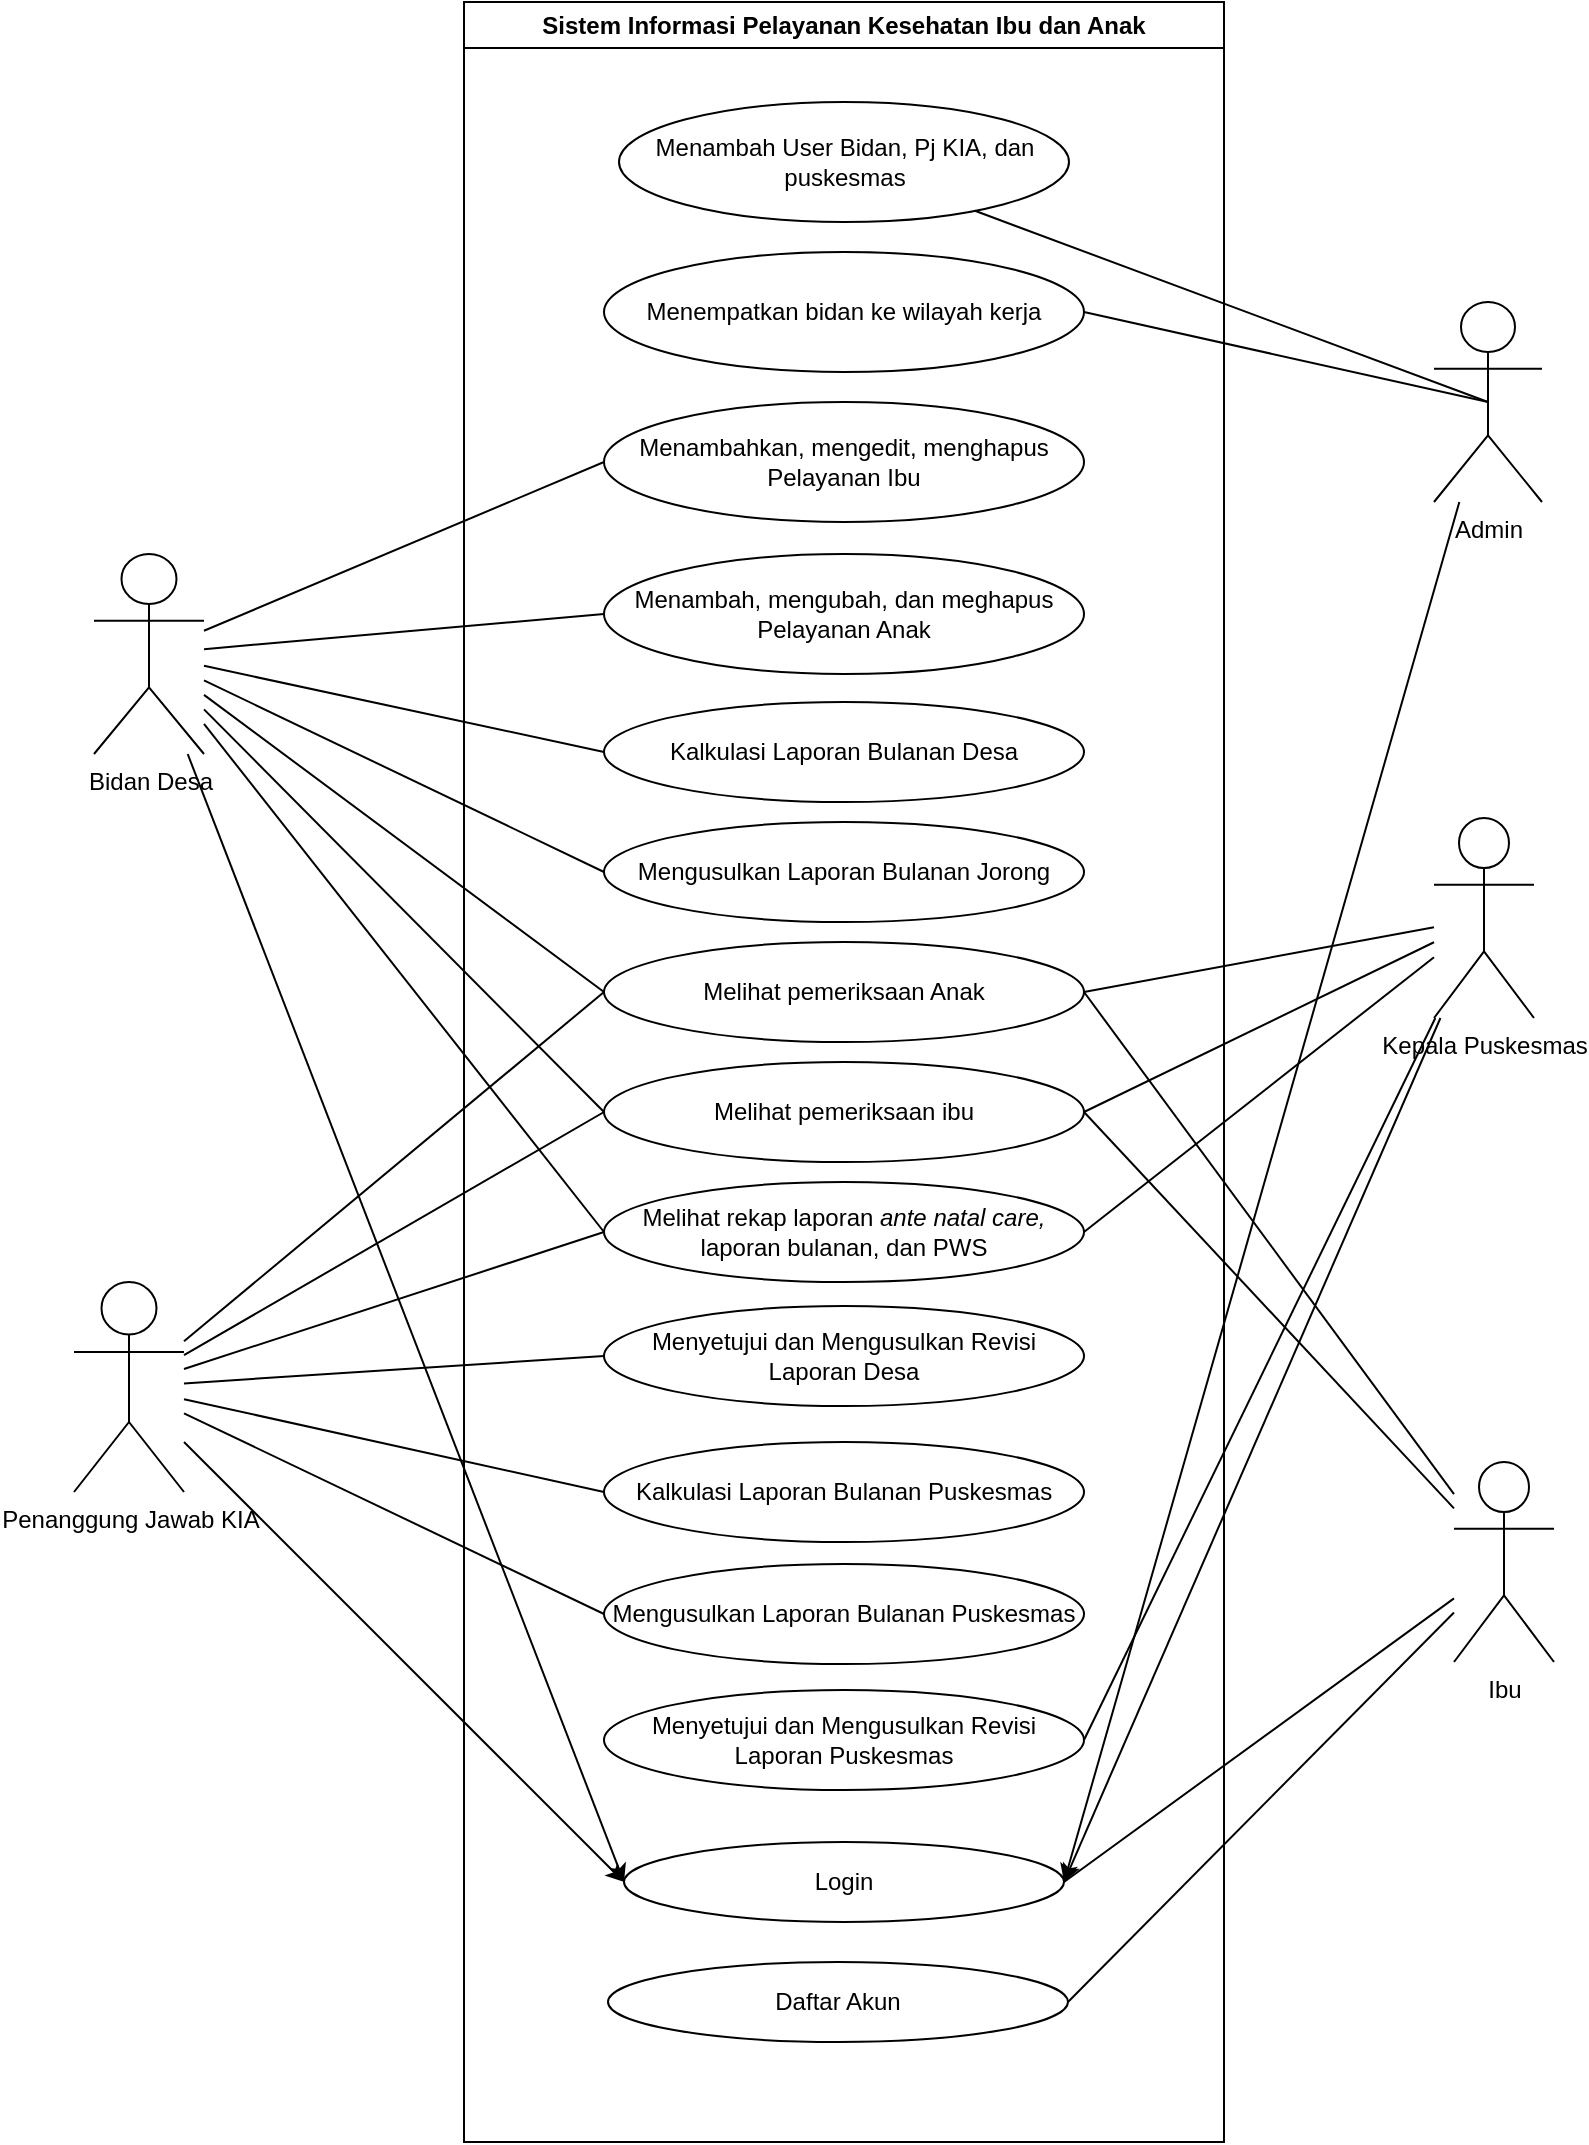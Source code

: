 <mxfile version="23.1.2" type="github">
  <diagram name="Page-1" id="CFJREvx6cZoQgNaRs25g">
    <mxGraphModel dx="2341" dy="1742" grid="1" gridSize="10" guides="1" tooltips="1" connect="1" arrows="1" fold="1" page="1" pageScale="1" pageWidth="850" pageHeight="1100" math="0" shadow="0">
      <root>
        <mxCell id="0" />
        <mxCell id="1" parent="0" />
        <mxCell id="xSBarZUeU0RwM8tnsHTc-1" value="Sistem Informasi Pelayanan Kesehatan Ibu dan Anak" style="swimlane;whiteSpace=wrap;html=1;" vertex="1" parent="1">
          <mxGeometry x="1115" width="380" height="1070" as="geometry" />
        </mxCell>
        <mxCell id="xSBarZUeU0RwM8tnsHTc-8" value="Menambah User Bidan, Pj KIA, dan puskesmas" style="ellipse;whiteSpace=wrap;html=1;" vertex="1" parent="xSBarZUeU0RwM8tnsHTc-1">
          <mxGeometry x="77.5" y="50" width="225" height="60" as="geometry" />
        </mxCell>
        <mxCell id="xSBarZUeU0RwM8tnsHTc-16" value="Login" style="ellipse;whiteSpace=wrap;html=1;" vertex="1" parent="xSBarZUeU0RwM8tnsHTc-1">
          <mxGeometry x="80" y="920" width="220" height="40" as="geometry" />
        </mxCell>
        <mxCell id="xSBarZUeU0RwM8tnsHTc-17" value="Daftar Akun" style="ellipse;whiteSpace=wrap;html=1;" vertex="1" parent="xSBarZUeU0RwM8tnsHTc-1">
          <mxGeometry x="72" y="980" width="230" height="40" as="geometry" />
        </mxCell>
        <mxCell id="xSBarZUeU0RwM8tnsHTc-23" value="Menempatkan bidan ke wilayah kerja" style="ellipse;whiteSpace=wrap;html=1;" vertex="1" parent="xSBarZUeU0RwM8tnsHTc-1">
          <mxGeometry x="70" y="125" width="240" height="60" as="geometry" />
        </mxCell>
        <mxCell id="xSBarZUeU0RwM8tnsHTc-29" value="Menambahkan, mengedit, menghapus Pelayanan Ibu" style="ellipse;whiteSpace=wrap;html=1;" vertex="1" parent="xSBarZUeU0RwM8tnsHTc-1">
          <mxGeometry x="70" y="200" width="240" height="60" as="geometry" />
        </mxCell>
        <mxCell id="xSBarZUeU0RwM8tnsHTc-32" value="Melihat pemeriksaan ibu" style="ellipse;whiteSpace=wrap;html=1;" vertex="1" parent="xSBarZUeU0RwM8tnsHTc-1">
          <mxGeometry x="70" y="530" width="240" height="50" as="geometry" />
        </mxCell>
        <mxCell id="xSBarZUeU0RwM8tnsHTc-33" value="Menambah, mengubah, dan meghapus Pelayanan Anak" style="ellipse;whiteSpace=wrap;html=1;" vertex="1" parent="xSBarZUeU0RwM8tnsHTc-1">
          <mxGeometry x="70" y="276" width="240" height="60" as="geometry" />
        </mxCell>
        <mxCell id="xSBarZUeU0RwM8tnsHTc-42" value="Melihat pemeriksaan Anak" style="ellipse;whiteSpace=wrap;html=1;" vertex="1" parent="xSBarZUeU0RwM8tnsHTc-1">
          <mxGeometry x="70" y="470" width="240" height="50" as="geometry" />
        </mxCell>
        <mxCell id="xSBarZUeU0RwM8tnsHTc-50" value="Kalkulasi Laporan Bulanan Desa" style="ellipse;whiteSpace=wrap;html=1;" vertex="1" parent="xSBarZUeU0RwM8tnsHTc-1">
          <mxGeometry x="70" y="350" width="240" height="50" as="geometry" />
        </mxCell>
        <mxCell id="xSBarZUeU0RwM8tnsHTc-60" value="Mengusulkan Laporan Bulanan Jorong" style="ellipse;whiteSpace=wrap;html=1;" vertex="1" parent="xSBarZUeU0RwM8tnsHTc-1">
          <mxGeometry x="70" y="410" width="240" height="50" as="geometry" />
        </mxCell>
        <mxCell id="xSBarZUeU0RwM8tnsHTc-62" value="Kalkulasi Laporan Bulanan Puskesmas" style="ellipse;whiteSpace=wrap;html=1;" vertex="1" parent="xSBarZUeU0RwM8tnsHTc-1">
          <mxGeometry x="70" y="720" width="240" height="50" as="geometry" />
        </mxCell>
        <mxCell id="xSBarZUeU0RwM8tnsHTc-64" value="Mengusulkan Laporan Bulanan Puskesmas" style="ellipse;whiteSpace=wrap;html=1;" vertex="1" parent="xSBarZUeU0RwM8tnsHTc-1">
          <mxGeometry x="70" y="781" width="240" height="50" as="geometry" />
        </mxCell>
        <mxCell id="xSBarZUeU0RwM8tnsHTc-70" value="Menyetujui dan Mengusulkan Revisi Laporan Desa" style="ellipse;whiteSpace=wrap;html=1;" vertex="1" parent="xSBarZUeU0RwM8tnsHTc-1">
          <mxGeometry x="70" y="652" width="240" height="50" as="geometry" />
        </mxCell>
        <mxCell id="xSBarZUeU0RwM8tnsHTc-72" value="Menyetujui dan Mengusulkan Revisi Laporan Puskesmas" style="ellipse;whiteSpace=wrap;html=1;" vertex="1" parent="xSBarZUeU0RwM8tnsHTc-1">
          <mxGeometry x="70" y="844" width="240" height="50" as="geometry" />
        </mxCell>
        <mxCell id="xSBarZUeU0RwM8tnsHTc-76" value="Melihat rekap laporan &lt;i&gt;ante natal care, &lt;/i&gt;laporan bulanan, dan PWS" style="ellipse;whiteSpace=wrap;html=1;" vertex="1" parent="xSBarZUeU0RwM8tnsHTc-1">
          <mxGeometry x="70" y="590" width="240" height="50" as="geometry" />
        </mxCell>
        <mxCell id="xSBarZUeU0RwM8tnsHTc-51" style="edgeStyle=none;rounded=0;orthogonalLoop=1;jettySize=auto;html=1;entryX=0;entryY=0.5;entryDx=0;entryDy=0;endArrow=none;endFill=0;" edge="1" parent="1" source="xSBarZUeU0RwM8tnsHTc-2" target="xSBarZUeU0RwM8tnsHTc-29">
          <mxGeometry relative="1" as="geometry" />
        </mxCell>
        <mxCell id="xSBarZUeU0RwM8tnsHTc-52" style="edgeStyle=none;rounded=0;orthogonalLoop=1;jettySize=auto;html=1;entryX=0;entryY=0.5;entryDx=0;entryDy=0;endArrow=none;endFill=0;" edge="1" parent="1" source="xSBarZUeU0RwM8tnsHTc-2" target="xSBarZUeU0RwM8tnsHTc-33">
          <mxGeometry relative="1" as="geometry" />
        </mxCell>
        <mxCell id="xSBarZUeU0RwM8tnsHTc-53" style="edgeStyle=none;rounded=0;orthogonalLoop=1;jettySize=auto;html=1;entryX=0;entryY=0.5;entryDx=0;entryDy=0;endArrow=none;endFill=0;" edge="1" parent="1" source="xSBarZUeU0RwM8tnsHTc-2" target="xSBarZUeU0RwM8tnsHTc-32">
          <mxGeometry relative="1" as="geometry" />
        </mxCell>
        <mxCell id="xSBarZUeU0RwM8tnsHTc-54" style="edgeStyle=none;rounded=0;orthogonalLoop=1;jettySize=auto;html=1;entryX=0;entryY=0.5;entryDx=0;entryDy=0;endArrow=none;endFill=0;" edge="1" parent="1" source="xSBarZUeU0RwM8tnsHTc-2" target="xSBarZUeU0RwM8tnsHTc-42">
          <mxGeometry relative="1" as="geometry" />
        </mxCell>
        <mxCell id="xSBarZUeU0RwM8tnsHTc-55" style="edgeStyle=none;rounded=0;orthogonalLoop=1;jettySize=auto;html=1;entryX=0;entryY=0.5;entryDx=0;entryDy=0;endArrow=none;endFill=0;" edge="1" parent="1" source="xSBarZUeU0RwM8tnsHTc-2" target="xSBarZUeU0RwM8tnsHTc-50">
          <mxGeometry relative="1" as="geometry" />
        </mxCell>
        <mxCell id="xSBarZUeU0RwM8tnsHTc-61" style="edgeStyle=none;rounded=0;orthogonalLoop=1;jettySize=auto;html=1;entryX=0;entryY=0.5;entryDx=0;entryDy=0;endArrow=none;endFill=0;" edge="1" parent="1" source="xSBarZUeU0RwM8tnsHTc-2" target="xSBarZUeU0RwM8tnsHTc-60">
          <mxGeometry relative="1" as="geometry" />
        </mxCell>
        <mxCell id="xSBarZUeU0RwM8tnsHTc-79" style="edgeStyle=none;rounded=0;orthogonalLoop=1;jettySize=auto;html=1;entryX=0;entryY=0.5;entryDx=0;entryDy=0;endArrow=none;endFill=0;" edge="1" parent="1" source="xSBarZUeU0RwM8tnsHTc-2" target="xSBarZUeU0RwM8tnsHTc-76">
          <mxGeometry relative="1" as="geometry" />
        </mxCell>
        <mxCell id="xSBarZUeU0RwM8tnsHTc-84" style="edgeStyle=none;rounded=0;orthogonalLoop=1;jettySize=auto;html=1;entryX=0;entryY=0.5;entryDx=0;entryDy=0;" edge="1" parent="1" source="xSBarZUeU0RwM8tnsHTc-2" target="xSBarZUeU0RwM8tnsHTc-16">
          <mxGeometry relative="1" as="geometry" />
        </mxCell>
        <mxCell id="xSBarZUeU0RwM8tnsHTc-2" value="Bidan Desa" style="shape=umlActor;verticalLabelPosition=bottom;verticalAlign=top;html=1;outlineConnect=0;" vertex="1" parent="1">
          <mxGeometry x="930" y="276" width="55" height="100" as="geometry" />
        </mxCell>
        <mxCell id="xSBarZUeU0RwM8tnsHTc-47" style="edgeStyle=none;rounded=0;orthogonalLoop=1;jettySize=auto;html=1;entryX=0;entryY=0.5;entryDx=0;entryDy=0;endArrow=none;endFill=0;" edge="1" parent="1" source="xSBarZUeU0RwM8tnsHTc-3" target="xSBarZUeU0RwM8tnsHTc-42">
          <mxGeometry relative="1" as="geometry" />
        </mxCell>
        <mxCell id="xSBarZUeU0RwM8tnsHTc-48" style="edgeStyle=none;rounded=0;orthogonalLoop=1;jettySize=auto;html=1;entryX=0;entryY=0.5;entryDx=0;entryDy=0;endArrow=none;endFill=0;" edge="1" parent="1" source="xSBarZUeU0RwM8tnsHTc-3" target="xSBarZUeU0RwM8tnsHTc-32">
          <mxGeometry relative="1" as="geometry" />
        </mxCell>
        <mxCell id="xSBarZUeU0RwM8tnsHTc-63" style="edgeStyle=none;rounded=0;orthogonalLoop=1;jettySize=auto;html=1;entryX=0;entryY=0.5;entryDx=0;entryDy=0;endArrow=none;endFill=0;" edge="1" parent="1" source="xSBarZUeU0RwM8tnsHTc-3" target="xSBarZUeU0RwM8tnsHTc-62">
          <mxGeometry relative="1" as="geometry" />
        </mxCell>
        <mxCell id="xSBarZUeU0RwM8tnsHTc-68" style="edgeStyle=none;rounded=0;orthogonalLoop=1;jettySize=auto;html=1;entryX=0;entryY=0.5;entryDx=0;entryDy=0;endArrow=none;endFill=0;" edge="1" parent="1" source="xSBarZUeU0RwM8tnsHTc-3" target="xSBarZUeU0RwM8tnsHTc-64">
          <mxGeometry relative="1" as="geometry" />
        </mxCell>
        <mxCell id="xSBarZUeU0RwM8tnsHTc-71" style="edgeStyle=none;rounded=0;orthogonalLoop=1;jettySize=auto;html=1;entryX=0;entryY=0.5;entryDx=0;entryDy=0;endArrow=none;endFill=0;" edge="1" parent="1" source="xSBarZUeU0RwM8tnsHTc-3" target="xSBarZUeU0RwM8tnsHTc-70">
          <mxGeometry relative="1" as="geometry" />
        </mxCell>
        <mxCell id="xSBarZUeU0RwM8tnsHTc-78" style="edgeStyle=none;rounded=0;orthogonalLoop=1;jettySize=auto;html=1;entryX=0;entryY=0.5;entryDx=0;entryDy=0;endArrow=none;endFill=0;" edge="1" parent="1" source="xSBarZUeU0RwM8tnsHTc-3" target="xSBarZUeU0RwM8tnsHTc-76">
          <mxGeometry relative="1" as="geometry" />
        </mxCell>
        <mxCell id="xSBarZUeU0RwM8tnsHTc-85" style="edgeStyle=none;rounded=0;orthogonalLoop=1;jettySize=auto;html=1;entryX=0;entryY=0.5;entryDx=0;entryDy=0;" edge="1" parent="1" source="xSBarZUeU0RwM8tnsHTc-3" target="xSBarZUeU0RwM8tnsHTc-16">
          <mxGeometry relative="1" as="geometry" />
        </mxCell>
        <mxCell id="xSBarZUeU0RwM8tnsHTc-3" value="Penanggung Jawab KIA" style="shape=umlActor;verticalLabelPosition=bottom;verticalAlign=top;html=1;outlineConnect=0;" vertex="1" parent="1">
          <mxGeometry x="920" y="640" width="55" height="105" as="geometry" />
        </mxCell>
        <mxCell id="xSBarZUeU0RwM8tnsHTc-80" style="edgeStyle=none;rounded=0;orthogonalLoop=1;jettySize=auto;html=1;entryX=1;entryY=0.5;entryDx=0;entryDy=0;endArrow=none;endFill=0;" edge="1" parent="1" source="xSBarZUeU0RwM8tnsHTc-4" target="xSBarZUeU0RwM8tnsHTc-42">
          <mxGeometry relative="1" as="geometry" />
        </mxCell>
        <mxCell id="xSBarZUeU0RwM8tnsHTc-81" style="edgeStyle=none;rounded=0;orthogonalLoop=1;jettySize=auto;html=1;entryX=1;entryY=0.5;entryDx=0;entryDy=0;endArrow=none;endFill=0;" edge="1" parent="1" source="xSBarZUeU0RwM8tnsHTc-4" target="xSBarZUeU0RwM8tnsHTc-32">
          <mxGeometry relative="1" as="geometry" />
        </mxCell>
        <mxCell id="xSBarZUeU0RwM8tnsHTc-82" style="edgeStyle=none;rounded=0;orthogonalLoop=1;jettySize=auto;html=1;entryX=1;entryY=0.5;entryDx=0;entryDy=0;endArrow=none;endFill=0;" edge="1" parent="1" source="xSBarZUeU0RwM8tnsHTc-4" target="xSBarZUeU0RwM8tnsHTc-16">
          <mxGeometry relative="1" as="geometry" />
        </mxCell>
        <mxCell id="xSBarZUeU0RwM8tnsHTc-83" style="edgeStyle=none;rounded=0;orthogonalLoop=1;jettySize=auto;html=1;entryX=1;entryY=0.5;entryDx=0;entryDy=0;endArrow=none;endFill=0;" edge="1" parent="1" source="xSBarZUeU0RwM8tnsHTc-4" target="xSBarZUeU0RwM8tnsHTc-17">
          <mxGeometry relative="1" as="geometry" />
        </mxCell>
        <mxCell id="xSBarZUeU0RwM8tnsHTc-4" value="Ibu" style="shape=umlActor;verticalLabelPosition=bottom;verticalAlign=top;html=1;outlineConnect=0;" vertex="1" parent="1">
          <mxGeometry x="1610" y="730" width="50" height="100" as="geometry" />
        </mxCell>
        <mxCell id="xSBarZUeU0RwM8tnsHTc-66" style="edgeStyle=none;rounded=0;orthogonalLoop=1;jettySize=auto;html=1;entryX=1;entryY=0.5;entryDx=0;entryDy=0;endArrow=none;endFill=0;" edge="1" parent="1" source="xSBarZUeU0RwM8tnsHTc-5" target="xSBarZUeU0RwM8tnsHTc-32">
          <mxGeometry relative="1" as="geometry" />
        </mxCell>
        <mxCell id="xSBarZUeU0RwM8tnsHTc-67" style="edgeStyle=none;rounded=0;orthogonalLoop=1;jettySize=auto;html=1;entryX=1;entryY=0.5;entryDx=0;entryDy=0;endArrow=none;endFill=0;" edge="1" parent="1" source="xSBarZUeU0RwM8tnsHTc-5" target="xSBarZUeU0RwM8tnsHTc-42">
          <mxGeometry relative="1" as="geometry" />
        </mxCell>
        <mxCell id="xSBarZUeU0RwM8tnsHTc-75" style="edgeStyle=none;rounded=0;orthogonalLoop=1;jettySize=auto;html=1;entryX=1;entryY=0.5;entryDx=0;entryDy=0;endArrow=none;endFill=0;" edge="1" parent="1" source="xSBarZUeU0RwM8tnsHTc-5" target="xSBarZUeU0RwM8tnsHTc-72">
          <mxGeometry relative="1" as="geometry" />
        </mxCell>
        <mxCell id="xSBarZUeU0RwM8tnsHTc-77" style="edgeStyle=none;rounded=0;orthogonalLoop=1;jettySize=auto;html=1;entryX=1;entryY=0.5;entryDx=0;entryDy=0;endArrow=none;endFill=0;" edge="1" parent="1" source="xSBarZUeU0RwM8tnsHTc-5" target="xSBarZUeU0RwM8tnsHTc-76">
          <mxGeometry relative="1" as="geometry" />
        </mxCell>
        <mxCell id="xSBarZUeU0RwM8tnsHTc-86" style="edgeStyle=none;rounded=0;orthogonalLoop=1;jettySize=auto;html=1;entryX=1;entryY=0.5;entryDx=0;entryDy=0;" edge="1" parent="1" source="xSBarZUeU0RwM8tnsHTc-5" target="xSBarZUeU0RwM8tnsHTc-16">
          <mxGeometry relative="1" as="geometry" />
        </mxCell>
        <mxCell id="xSBarZUeU0RwM8tnsHTc-5" value="Kepala Puskesmas" style="shape=umlActor;verticalLabelPosition=bottom;verticalAlign=top;html=1;outlineConnect=0;" vertex="1" parent="1">
          <mxGeometry x="1600" y="408" width="50" height="100" as="geometry" />
        </mxCell>
        <mxCell id="xSBarZUeU0RwM8tnsHTc-12" style="rounded=0;orthogonalLoop=1;jettySize=auto;html=1;exitX=0.5;exitY=0.5;exitDx=0;exitDy=0;exitPerimeter=0;endArrow=none;endFill=0;" edge="1" parent="1" source="xSBarZUeU0RwM8tnsHTc-9" target="xSBarZUeU0RwM8tnsHTc-8">
          <mxGeometry relative="1" as="geometry" />
        </mxCell>
        <mxCell id="xSBarZUeU0RwM8tnsHTc-24" style="edgeStyle=none;rounded=0;orthogonalLoop=1;jettySize=auto;html=1;exitX=0.5;exitY=0.5;exitDx=0;exitDy=0;exitPerimeter=0;entryX=1;entryY=0.5;entryDx=0;entryDy=0;endArrow=none;endFill=0;" edge="1" parent="1" source="xSBarZUeU0RwM8tnsHTc-9" target="xSBarZUeU0RwM8tnsHTc-23">
          <mxGeometry relative="1" as="geometry" />
        </mxCell>
        <mxCell id="xSBarZUeU0RwM8tnsHTc-87" style="edgeStyle=none;rounded=0;orthogonalLoop=1;jettySize=auto;html=1;entryX=1;entryY=0.5;entryDx=0;entryDy=0;" edge="1" parent="1" source="xSBarZUeU0RwM8tnsHTc-9" target="xSBarZUeU0RwM8tnsHTc-16">
          <mxGeometry relative="1" as="geometry" />
        </mxCell>
        <mxCell id="xSBarZUeU0RwM8tnsHTc-9" value="Admin" style="shape=umlActor;verticalLabelPosition=bottom;verticalAlign=top;html=1;" vertex="1" parent="1">
          <mxGeometry x="1600" y="150" width="54" height="100" as="geometry" />
        </mxCell>
      </root>
    </mxGraphModel>
  </diagram>
</mxfile>
